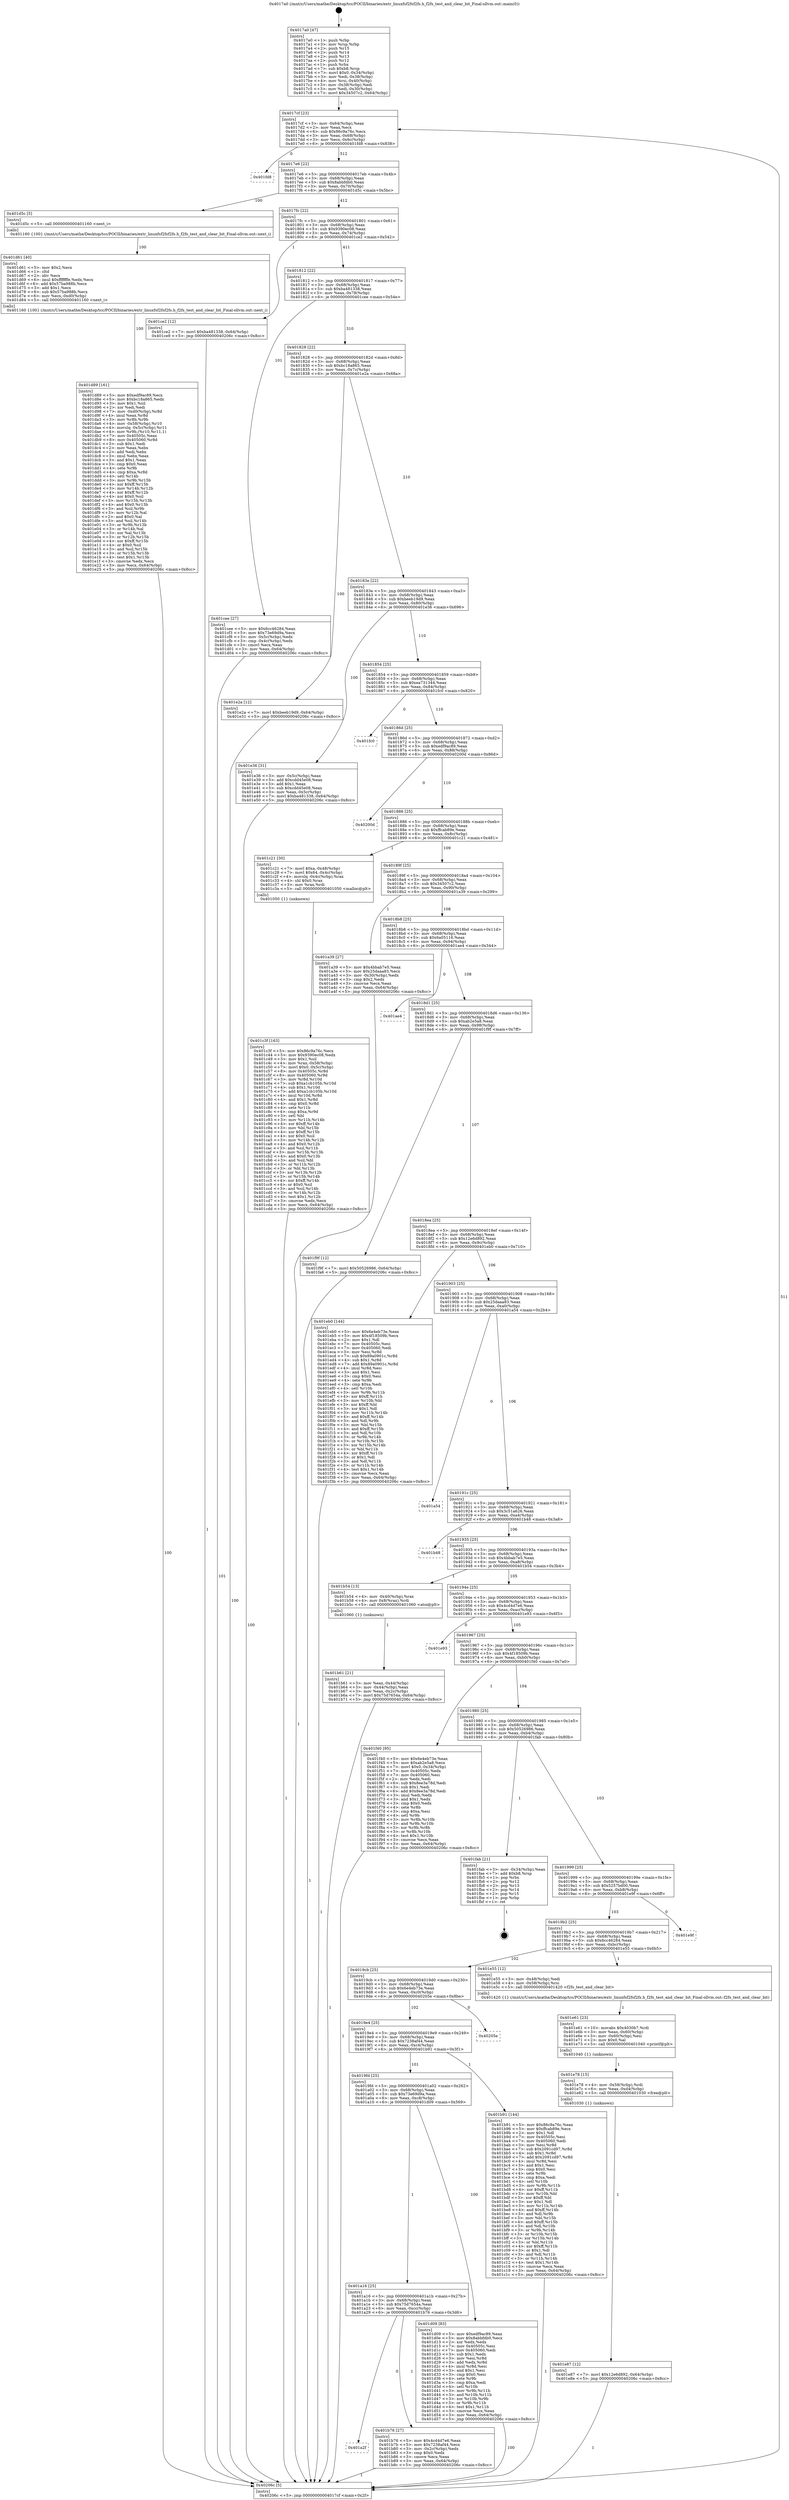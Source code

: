 digraph "0x4017a0" {
  label = "0x4017a0 (/mnt/c/Users/mathe/Desktop/tcc/POCII/binaries/extr_linuxfsf2fsf2fs.h_f2fs_test_and_clear_bit_Final-ollvm.out::main(0))"
  labelloc = "t"
  node[shape=record]

  Entry [label="",width=0.3,height=0.3,shape=circle,fillcolor=black,style=filled]
  "0x4017cf" [label="{
     0x4017cf [23]\l
     | [instrs]\l
     &nbsp;&nbsp;0x4017cf \<+3\>: mov -0x64(%rbp),%eax\l
     &nbsp;&nbsp;0x4017d2 \<+2\>: mov %eax,%ecx\l
     &nbsp;&nbsp;0x4017d4 \<+6\>: sub $0x86c9a76c,%ecx\l
     &nbsp;&nbsp;0x4017da \<+3\>: mov %eax,-0x68(%rbp)\l
     &nbsp;&nbsp;0x4017dd \<+3\>: mov %ecx,-0x6c(%rbp)\l
     &nbsp;&nbsp;0x4017e0 \<+6\>: je 0000000000401fd8 \<main+0x838\>\l
  }"]
  "0x401fd8" [label="{
     0x401fd8\l
  }", style=dashed]
  "0x4017e6" [label="{
     0x4017e6 [22]\l
     | [instrs]\l
     &nbsp;&nbsp;0x4017e6 \<+5\>: jmp 00000000004017eb \<main+0x4b\>\l
     &nbsp;&nbsp;0x4017eb \<+3\>: mov -0x68(%rbp),%eax\l
     &nbsp;&nbsp;0x4017ee \<+5\>: sub $0x8abbfdb0,%eax\l
     &nbsp;&nbsp;0x4017f3 \<+3\>: mov %eax,-0x70(%rbp)\l
     &nbsp;&nbsp;0x4017f6 \<+6\>: je 0000000000401d5c \<main+0x5bc\>\l
  }"]
  Exit [label="",width=0.3,height=0.3,shape=circle,fillcolor=black,style=filled,peripheries=2]
  "0x401d5c" [label="{
     0x401d5c [5]\l
     | [instrs]\l
     &nbsp;&nbsp;0x401d5c \<+5\>: call 0000000000401160 \<next_i\>\l
     | [calls]\l
     &nbsp;&nbsp;0x401160 \{100\} (/mnt/c/Users/mathe/Desktop/tcc/POCII/binaries/extr_linuxfsf2fsf2fs.h_f2fs_test_and_clear_bit_Final-ollvm.out::next_i)\l
  }"]
  "0x4017fc" [label="{
     0x4017fc [22]\l
     | [instrs]\l
     &nbsp;&nbsp;0x4017fc \<+5\>: jmp 0000000000401801 \<main+0x61\>\l
     &nbsp;&nbsp;0x401801 \<+3\>: mov -0x68(%rbp),%eax\l
     &nbsp;&nbsp;0x401804 \<+5\>: sub $0x9390ec08,%eax\l
     &nbsp;&nbsp;0x401809 \<+3\>: mov %eax,-0x74(%rbp)\l
     &nbsp;&nbsp;0x40180c \<+6\>: je 0000000000401ce2 \<main+0x542\>\l
  }"]
  "0x401e87" [label="{
     0x401e87 [12]\l
     | [instrs]\l
     &nbsp;&nbsp;0x401e87 \<+7\>: movl $0x12e6d892,-0x64(%rbp)\l
     &nbsp;&nbsp;0x401e8e \<+5\>: jmp 000000000040206c \<main+0x8cc\>\l
  }"]
  "0x401ce2" [label="{
     0x401ce2 [12]\l
     | [instrs]\l
     &nbsp;&nbsp;0x401ce2 \<+7\>: movl $0xba481338,-0x64(%rbp)\l
     &nbsp;&nbsp;0x401ce9 \<+5\>: jmp 000000000040206c \<main+0x8cc\>\l
  }"]
  "0x401812" [label="{
     0x401812 [22]\l
     | [instrs]\l
     &nbsp;&nbsp;0x401812 \<+5\>: jmp 0000000000401817 \<main+0x77\>\l
     &nbsp;&nbsp;0x401817 \<+3\>: mov -0x68(%rbp),%eax\l
     &nbsp;&nbsp;0x40181a \<+5\>: sub $0xba481338,%eax\l
     &nbsp;&nbsp;0x40181f \<+3\>: mov %eax,-0x78(%rbp)\l
     &nbsp;&nbsp;0x401822 \<+6\>: je 0000000000401cee \<main+0x54e\>\l
  }"]
  "0x401e78" [label="{
     0x401e78 [15]\l
     | [instrs]\l
     &nbsp;&nbsp;0x401e78 \<+4\>: mov -0x58(%rbp),%rdi\l
     &nbsp;&nbsp;0x401e7c \<+6\>: mov %eax,-0xd4(%rbp)\l
     &nbsp;&nbsp;0x401e82 \<+5\>: call 0000000000401030 \<free@plt\>\l
     | [calls]\l
     &nbsp;&nbsp;0x401030 \{1\} (unknown)\l
  }"]
  "0x401cee" [label="{
     0x401cee [27]\l
     | [instrs]\l
     &nbsp;&nbsp;0x401cee \<+5\>: mov $0x6cc46284,%eax\l
     &nbsp;&nbsp;0x401cf3 \<+5\>: mov $0x73e69d9a,%ecx\l
     &nbsp;&nbsp;0x401cf8 \<+3\>: mov -0x5c(%rbp),%edx\l
     &nbsp;&nbsp;0x401cfb \<+3\>: cmp -0x4c(%rbp),%edx\l
     &nbsp;&nbsp;0x401cfe \<+3\>: cmovl %ecx,%eax\l
     &nbsp;&nbsp;0x401d01 \<+3\>: mov %eax,-0x64(%rbp)\l
     &nbsp;&nbsp;0x401d04 \<+5\>: jmp 000000000040206c \<main+0x8cc\>\l
  }"]
  "0x401828" [label="{
     0x401828 [22]\l
     | [instrs]\l
     &nbsp;&nbsp;0x401828 \<+5\>: jmp 000000000040182d \<main+0x8d\>\l
     &nbsp;&nbsp;0x40182d \<+3\>: mov -0x68(%rbp),%eax\l
     &nbsp;&nbsp;0x401830 \<+5\>: sub $0xbc18a865,%eax\l
     &nbsp;&nbsp;0x401835 \<+3\>: mov %eax,-0x7c(%rbp)\l
     &nbsp;&nbsp;0x401838 \<+6\>: je 0000000000401e2a \<main+0x68a\>\l
  }"]
  "0x401e61" [label="{
     0x401e61 [23]\l
     | [instrs]\l
     &nbsp;&nbsp;0x401e61 \<+10\>: movabs $0x4030b7,%rdi\l
     &nbsp;&nbsp;0x401e6b \<+3\>: mov %eax,-0x60(%rbp)\l
     &nbsp;&nbsp;0x401e6e \<+3\>: mov -0x60(%rbp),%esi\l
     &nbsp;&nbsp;0x401e71 \<+2\>: mov $0x0,%al\l
     &nbsp;&nbsp;0x401e73 \<+5\>: call 0000000000401040 \<printf@plt\>\l
     | [calls]\l
     &nbsp;&nbsp;0x401040 \{1\} (unknown)\l
  }"]
  "0x401e2a" [label="{
     0x401e2a [12]\l
     | [instrs]\l
     &nbsp;&nbsp;0x401e2a \<+7\>: movl $0xbeeb19d9,-0x64(%rbp)\l
     &nbsp;&nbsp;0x401e31 \<+5\>: jmp 000000000040206c \<main+0x8cc\>\l
  }"]
  "0x40183e" [label="{
     0x40183e [22]\l
     | [instrs]\l
     &nbsp;&nbsp;0x40183e \<+5\>: jmp 0000000000401843 \<main+0xa3\>\l
     &nbsp;&nbsp;0x401843 \<+3\>: mov -0x68(%rbp),%eax\l
     &nbsp;&nbsp;0x401846 \<+5\>: sub $0xbeeb19d9,%eax\l
     &nbsp;&nbsp;0x40184b \<+3\>: mov %eax,-0x80(%rbp)\l
     &nbsp;&nbsp;0x40184e \<+6\>: je 0000000000401e36 \<main+0x696\>\l
  }"]
  "0x401d89" [label="{
     0x401d89 [161]\l
     | [instrs]\l
     &nbsp;&nbsp;0x401d89 \<+5\>: mov $0xedf9ac89,%ecx\l
     &nbsp;&nbsp;0x401d8e \<+5\>: mov $0xbc18a865,%edx\l
     &nbsp;&nbsp;0x401d93 \<+3\>: mov $0x1,%sil\l
     &nbsp;&nbsp;0x401d96 \<+2\>: xor %edi,%edi\l
     &nbsp;&nbsp;0x401d98 \<+7\>: mov -0xd0(%rbp),%r8d\l
     &nbsp;&nbsp;0x401d9f \<+4\>: imul %eax,%r8d\l
     &nbsp;&nbsp;0x401da3 \<+3\>: mov %r8b,%r9b\l
     &nbsp;&nbsp;0x401da6 \<+4\>: mov -0x58(%rbp),%r10\l
     &nbsp;&nbsp;0x401daa \<+4\>: movslq -0x5c(%rbp),%r11\l
     &nbsp;&nbsp;0x401dae \<+4\>: mov %r9b,(%r10,%r11,1)\l
     &nbsp;&nbsp;0x401db2 \<+7\>: mov 0x40505c,%eax\l
     &nbsp;&nbsp;0x401db9 \<+8\>: mov 0x405060,%r8d\l
     &nbsp;&nbsp;0x401dc1 \<+3\>: sub $0x1,%edi\l
     &nbsp;&nbsp;0x401dc4 \<+2\>: mov %eax,%ebx\l
     &nbsp;&nbsp;0x401dc6 \<+2\>: add %edi,%ebx\l
     &nbsp;&nbsp;0x401dc8 \<+3\>: imul %ebx,%eax\l
     &nbsp;&nbsp;0x401dcb \<+3\>: and $0x1,%eax\l
     &nbsp;&nbsp;0x401dce \<+3\>: cmp $0x0,%eax\l
     &nbsp;&nbsp;0x401dd1 \<+4\>: sete %r9b\l
     &nbsp;&nbsp;0x401dd5 \<+4\>: cmp $0xa,%r8d\l
     &nbsp;&nbsp;0x401dd9 \<+4\>: setl %r14b\l
     &nbsp;&nbsp;0x401ddd \<+3\>: mov %r9b,%r15b\l
     &nbsp;&nbsp;0x401de0 \<+4\>: xor $0xff,%r15b\l
     &nbsp;&nbsp;0x401de4 \<+3\>: mov %r14b,%r12b\l
     &nbsp;&nbsp;0x401de7 \<+4\>: xor $0xff,%r12b\l
     &nbsp;&nbsp;0x401deb \<+4\>: xor $0x0,%sil\l
     &nbsp;&nbsp;0x401def \<+3\>: mov %r15b,%r13b\l
     &nbsp;&nbsp;0x401df2 \<+4\>: and $0x0,%r13b\l
     &nbsp;&nbsp;0x401df6 \<+3\>: and %sil,%r9b\l
     &nbsp;&nbsp;0x401df9 \<+3\>: mov %r12b,%al\l
     &nbsp;&nbsp;0x401dfc \<+2\>: and $0x0,%al\l
     &nbsp;&nbsp;0x401dfe \<+3\>: and %sil,%r14b\l
     &nbsp;&nbsp;0x401e01 \<+3\>: or %r9b,%r13b\l
     &nbsp;&nbsp;0x401e04 \<+3\>: or %r14b,%al\l
     &nbsp;&nbsp;0x401e07 \<+3\>: xor %al,%r13b\l
     &nbsp;&nbsp;0x401e0a \<+3\>: or %r12b,%r15b\l
     &nbsp;&nbsp;0x401e0d \<+4\>: xor $0xff,%r15b\l
     &nbsp;&nbsp;0x401e11 \<+4\>: or $0x0,%sil\l
     &nbsp;&nbsp;0x401e15 \<+3\>: and %sil,%r15b\l
     &nbsp;&nbsp;0x401e18 \<+3\>: or %r15b,%r13b\l
     &nbsp;&nbsp;0x401e1b \<+4\>: test $0x1,%r13b\l
     &nbsp;&nbsp;0x401e1f \<+3\>: cmovne %edx,%ecx\l
     &nbsp;&nbsp;0x401e22 \<+3\>: mov %ecx,-0x64(%rbp)\l
     &nbsp;&nbsp;0x401e25 \<+5\>: jmp 000000000040206c \<main+0x8cc\>\l
  }"]
  "0x401e36" [label="{
     0x401e36 [31]\l
     | [instrs]\l
     &nbsp;&nbsp;0x401e36 \<+3\>: mov -0x5c(%rbp),%eax\l
     &nbsp;&nbsp;0x401e39 \<+5\>: add $0xcdd45e08,%eax\l
     &nbsp;&nbsp;0x401e3e \<+3\>: add $0x1,%eax\l
     &nbsp;&nbsp;0x401e41 \<+5\>: sub $0xcdd45e08,%eax\l
     &nbsp;&nbsp;0x401e46 \<+3\>: mov %eax,-0x5c(%rbp)\l
     &nbsp;&nbsp;0x401e49 \<+7\>: movl $0xba481338,-0x64(%rbp)\l
     &nbsp;&nbsp;0x401e50 \<+5\>: jmp 000000000040206c \<main+0x8cc\>\l
  }"]
  "0x401854" [label="{
     0x401854 [25]\l
     | [instrs]\l
     &nbsp;&nbsp;0x401854 \<+5\>: jmp 0000000000401859 \<main+0xb9\>\l
     &nbsp;&nbsp;0x401859 \<+3\>: mov -0x68(%rbp),%eax\l
     &nbsp;&nbsp;0x40185c \<+5\>: sub $0xea731344,%eax\l
     &nbsp;&nbsp;0x401861 \<+6\>: mov %eax,-0x84(%rbp)\l
     &nbsp;&nbsp;0x401867 \<+6\>: je 0000000000401fc0 \<main+0x820\>\l
  }"]
  "0x401d61" [label="{
     0x401d61 [40]\l
     | [instrs]\l
     &nbsp;&nbsp;0x401d61 \<+5\>: mov $0x2,%ecx\l
     &nbsp;&nbsp;0x401d66 \<+1\>: cltd\l
     &nbsp;&nbsp;0x401d67 \<+2\>: idiv %ecx\l
     &nbsp;&nbsp;0x401d69 \<+6\>: imul $0xfffffffe,%edx,%ecx\l
     &nbsp;&nbsp;0x401d6f \<+6\>: add $0x57ba988b,%ecx\l
     &nbsp;&nbsp;0x401d75 \<+3\>: add $0x1,%ecx\l
     &nbsp;&nbsp;0x401d78 \<+6\>: sub $0x57ba988b,%ecx\l
     &nbsp;&nbsp;0x401d7e \<+6\>: mov %ecx,-0xd0(%rbp)\l
     &nbsp;&nbsp;0x401d84 \<+5\>: call 0000000000401160 \<next_i\>\l
     | [calls]\l
     &nbsp;&nbsp;0x401160 \{100\} (/mnt/c/Users/mathe/Desktop/tcc/POCII/binaries/extr_linuxfsf2fsf2fs.h_f2fs_test_and_clear_bit_Final-ollvm.out::next_i)\l
  }"]
  "0x401fc0" [label="{
     0x401fc0\l
  }", style=dashed]
  "0x40186d" [label="{
     0x40186d [25]\l
     | [instrs]\l
     &nbsp;&nbsp;0x40186d \<+5\>: jmp 0000000000401872 \<main+0xd2\>\l
     &nbsp;&nbsp;0x401872 \<+3\>: mov -0x68(%rbp),%eax\l
     &nbsp;&nbsp;0x401875 \<+5\>: sub $0xedf9ac89,%eax\l
     &nbsp;&nbsp;0x40187a \<+6\>: mov %eax,-0x88(%rbp)\l
     &nbsp;&nbsp;0x401880 \<+6\>: je 000000000040200d \<main+0x86d\>\l
  }"]
  "0x401c3f" [label="{
     0x401c3f [163]\l
     | [instrs]\l
     &nbsp;&nbsp;0x401c3f \<+5\>: mov $0x86c9a76c,%ecx\l
     &nbsp;&nbsp;0x401c44 \<+5\>: mov $0x9390ec08,%edx\l
     &nbsp;&nbsp;0x401c49 \<+3\>: mov $0x1,%sil\l
     &nbsp;&nbsp;0x401c4c \<+4\>: mov %rax,-0x58(%rbp)\l
     &nbsp;&nbsp;0x401c50 \<+7\>: movl $0x0,-0x5c(%rbp)\l
     &nbsp;&nbsp;0x401c57 \<+8\>: mov 0x40505c,%r8d\l
     &nbsp;&nbsp;0x401c5f \<+8\>: mov 0x405060,%r9d\l
     &nbsp;&nbsp;0x401c67 \<+3\>: mov %r8d,%r10d\l
     &nbsp;&nbsp;0x401c6a \<+7\>: sub $0xa1cb105b,%r10d\l
     &nbsp;&nbsp;0x401c71 \<+4\>: sub $0x1,%r10d\l
     &nbsp;&nbsp;0x401c75 \<+7\>: add $0xa1cb105b,%r10d\l
     &nbsp;&nbsp;0x401c7c \<+4\>: imul %r10d,%r8d\l
     &nbsp;&nbsp;0x401c80 \<+4\>: and $0x1,%r8d\l
     &nbsp;&nbsp;0x401c84 \<+4\>: cmp $0x0,%r8d\l
     &nbsp;&nbsp;0x401c88 \<+4\>: sete %r11b\l
     &nbsp;&nbsp;0x401c8c \<+4\>: cmp $0xa,%r9d\l
     &nbsp;&nbsp;0x401c90 \<+3\>: setl %bl\l
     &nbsp;&nbsp;0x401c93 \<+3\>: mov %r11b,%r14b\l
     &nbsp;&nbsp;0x401c96 \<+4\>: xor $0xff,%r14b\l
     &nbsp;&nbsp;0x401c9a \<+3\>: mov %bl,%r15b\l
     &nbsp;&nbsp;0x401c9d \<+4\>: xor $0xff,%r15b\l
     &nbsp;&nbsp;0x401ca1 \<+4\>: xor $0x0,%sil\l
     &nbsp;&nbsp;0x401ca5 \<+3\>: mov %r14b,%r12b\l
     &nbsp;&nbsp;0x401ca8 \<+4\>: and $0x0,%r12b\l
     &nbsp;&nbsp;0x401cac \<+3\>: and %sil,%r11b\l
     &nbsp;&nbsp;0x401caf \<+3\>: mov %r15b,%r13b\l
     &nbsp;&nbsp;0x401cb2 \<+4\>: and $0x0,%r13b\l
     &nbsp;&nbsp;0x401cb6 \<+3\>: and %sil,%bl\l
     &nbsp;&nbsp;0x401cb9 \<+3\>: or %r11b,%r12b\l
     &nbsp;&nbsp;0x401cbc \<+3\>: or %bl,%r13b\l
     &nbsp;&nbsp;0x401cbf \<+3\>: xor %r13b,%r12b\l
     &nbsp;&nbsp;0x401cc2 \<+3\>: or %r15b,%r14b\l
     &nbsp;&nbsp;0x401cc5 \<+4\>: xor $0xff,%r14b\l
     &nbsp;&nbsp;0x401cc9 \<+4\>: or $0x0,%sil\l
     &nbsp;&nbsp;0x401ccd \<+3\>: and %sil,%r14b\l
     &nbsp;&nbsp;0x401cd0 \<+3\>: or %r14b,%r12b\l
     &nbsp;&nbsp;0x401cd3 \<+4\>: test $0x1,%r12b\l
     &nbsp;&nbsp;0x401cd7 \<+3\>: cmovne %edx,%ecx\l
     &nbsp;&nbsp;0x401cda \<+3\>: mov %ecx,-0x64(%rbp)\l
     &nbsp;&nbsp;0x401cdd \<+5\>: jmp 000000000040206c \<main+0x8cc\>\l
  }"]
  "0x40200d" [label="{
     0x40200d\l
  }", style=dashed]
  "0x401886" [label="{
     0x401886 [25]\l
     | [instrs]\l
     &nbsp;&nbsp;0x401886 \<+5\>: jmp 000000000040188b \<main+0xeb\>\l
     &nbsp;&nbsp;0x40188b \<+3\>: mov -0x68(%rbp),%eax\l
     &nbsp;&nbsp;0x40188e \<+5\>: sub $0xffcab89e,%eax\l
     &nbsp;&nbsp;0x401893 \<+6\>: mov %eax,-0x8c(%rbp)\l
     &nbsp;&nbsp;0x401899 \<+6\>: je 0000000000401c21 \<main+0x481\>\l
  }"]
  "0x401a2f" [label="{
     0x401a2f\l
  }", style=dashed]
  "0x401c21" [label="{
     0x401c21 [30]\l
     | [instrs]\l
     &nbsp;&nbsp;0x401c21 \<+7\>: movl $0xa,-0x48(%rbp)\l
     &nbsp;&nbsp;0x401c28 \<+7\>: movl $0x64,-0x4c(%rbp)\l
     &nbsp;&nbsp;0x401c2f \<+4\>: movslq -0x4c(%rbp),%rax\l
     &nbsp;&nbsp;0x401c33 \<+4\>: shl $0x0,%rax\l
     &nbsp;&nbsp;0x401c37 \<+3\>: mov %rax,%rdi\l
     &nbsp;&nbsp;0x401c3a \<+5\>: call 0000000000401050 \<malloc@plt\>\l
     | [calls]\l
     &nbsp;&nbsp;0x401050 \{1\} (unknown)\l
  }"]
  "0x40189f" [label="{
     0x40189f [25]\l
     | [instrs]\l
     &nbsp;&nbsp;0x40189f \<+5\>: jmp 00000000004018a4 \<main+0x104\>\l
     &nbsp;&nbsp;0x4018a4 \<+3\>: mov -0x68(%rbp),%eax\l
     &nbsp;&nbsp;0x4018a7 \<+5\>: sub $0x34507c2,%eax\l
     &nbsp;&nbsp;0x4018ac \<+6\>: mov %eax,-0x90(%rbp)\l
     &nbsp;&nbsp;0x4018b2 \<+6\>: je 0000000000401a39 \<main+0x299\>\l
  }"]
  "0x401b76" [label="{
     0x401b76 [27]\l
     | [instrs]\l
     &nbsp;&nbsp;0x401b76 \<+5\>: mov $0x4cd4d7e6,%eax\l
     &nbsp;&nbsp;0x401b7b \<+5\>: mov $0x7238af44,%ecx\l
     &nbsp;&nbsp;0x401b80 \<+3\>: mov -0x2c(%rbp),%edx\l
     &nbsp;&nbsp;0x401b83 \<+3\>: cmp $0x0,%edx\l
     &nbsp;&nbsp;0x401b86 \<+3\>: cmove %ecx,%eax\l
     &nbsp;&nbsp;0x401b89 \<+3\>: mov %eax,-0x64(%rbp)\l
     &nbsp;&nbsp;0x401b8c \<+5\>: jmp 000000000040206c \<main+0x8cc\>\l
  }"]
  "0x401a39" [label="{
     0x401a39 [27]\l
     | [instrs]\l
     &nbsp;&nbsp;0x401a39 \<+5\>: mov $0x4bbab7e5,%eax\l
     &nbsp;&nbsp;0x401a3e \<+5\>: mov $0x25daaa83,%ecx\l
     &nbsp;&nbsp;0x401a43 \<+3\>: mov -0x30(%rbp),%edx\l
     &nbsp;&nbsp;0x401a46 \<+3\>: cmp $0x2,%edx\l
     &nbsp;&nbsp;0x401a49 \<+3\>: cmovne %ecx,%eax\l
     &nbsp;&nbsp;0x401a4c \<+3\>: mov %eax,-0x64(%rbp)\l
     &nbsp;&nbsp;0x401a4f \<+5\>: jmp 000000000040206c \<main+0x8cc\>\l
  }"]
  "0x4018b8" [label="{
     0x4018b8 [25]\l
     | [instrs]\l
     &nbsp;&nbsp;0x4018b8 \<+5\>: jmp 00000000004018bd \<main+0x11d\>\l
     &nbsp;&nbsp;0x4018bd \<+3\>: mov -0x68(%rbp),%eax\l
     &nbsp;&nbsp;0x4018c0 \<+5\>: sub $0x6a05116,%eax\l
     &nbsp;&nbsp;0x4018c5 \<+6\>: mov %eax,-0x94(%rbp)\l
     &nbsp;&nbsp;0x4018cb \<+6\>: je 0000000000401ae4 \<main+0x344\>\l
  }"]
  "0x40206c" [label="{
     0x40206c [5]\l
     | [instrs]\l
     &nbsp;&nbsp;0x40206c \<+5\>: jmp 00000000004017cf \<main+0x2f\>\l
  }"]
  "0x4017a0" [label="{
     0x4017a0 [47]\l
     | [instrs]\l
     &nbsp;&nbsp;0x4017a0 \<+1\>: push %rbp\l
     &nbsp;&nbsp;0x4017a1 \<+3\>: mov %rsp,%rbp\l
     &nbsp;&nbsp;0x4017a4 \<+2\>: push %r15\l
     &nbsp;&nbsp;0x4017a6 \<+2\>: push %r14\l
     &nbsp;&nbsp;0x4017a8 \<+2\>: push %r13\l
     &nbsp;&nbsp;0x4017aa \<+2\>: push %r12\l
     &nbsp;&nbsp;0x4017ac \<+1\>: push %rbx\l
     &nbsp;&nbsp;0x4017ad \<+7\>: sub $0xb8,%rsp\l
     &nbsp;&nbsp;0x4017b4 \<+7\>: movl $0x0,-0x34(%rbp)\l
     &nbsp;&nbsp;0x4017bb \<+3\>: mov %edi,-0x38(%rbp)\l
     &nbsp;&nbsp;0x4017be \<+4\>: mov %rsi,-0x40(%rbp)\l
     &nbsp;&nbsp;0x4017c2 \<+3\>: mov -0x38(%rbp),%edi\l
     &nbsp;&nbsp;0x4017c5 \<+3\>: mov %edi,-0x30(%rbp)\l
     &nbsp;&nbsp;0x4017c8 \<+7\>: movl $0x34507c2,-0x64(%rbp)\l
  }"]
  "0x401a16" [label="{
     0x401a16 [25]\l
     | [instrs]\l
     &nbsp;&nbsp;0x401a16 \<+5\>: jmp 0000000000401a1b \<main+0x27b\>\l
     &nbsp;&nbsp;0x401a1b \<+3\>: mov -0x68(%rbp),%eax\l
     &nbsp;&nbsp;0x401a1e \<+5\>: sub $0x75d7654a,%eax\l
     &nbsp;&nbsp;0x401a23 \<+6\>: mov %eax,-0xcc(%rbp)\l
     &nbsp;&nbsp;0x401a29 \<+6\>: je 0000000000401b76 \<main+0x3d6\>\l
  }"]
  "0x401ae4" [label="{
     0x401ae4\l
  }", style=dashed]
  "0x4018d1" [label="{
     0x4018d1 [25]\l
     | [instrs]\l
     &nbsp;&nbsp;0x4018d1 \<+5\>: jmp 00000000004018d6 \<main+0x136\>\l
     &nbsp;&nbsp;0x4018d6 \<+3\>: mov -0x68(%rbp),%eax\l
     &nbsp;&nbsp;0x4018d9 \<+5\>: sub $0xab2e5a8,%eax\l
     &nbsp;&nbsp;0x4018de \<+6\>: mov %eax,-0x98(%rbp)\l
     &nbsp;&nbsp;0x4018e4 \<+6\>: je 0000000000401f9f \<main+0x7ff\>\l
  }"]
  "0x401d09" [label="{
     0x401d09 [83]\l
     | [instrs]\l
     &nbsp;&nbsp;0x401d09 \<+5\>: mov $0xedf9ac89,%eax\l
     &nbsp;&nbsp;0x401d0e \<+5\>: mov $0x8abbfdb0,%ecx\l
     &nbsp;&nbsp;0x401d13 \<+2\>: xor %edx,%edx\l
     &nbsp;&nbsp;0x401d15 \<+7\>: mov 0x40505c,%esi\l
     &nbsp;&nbsp;0x401d1c \<+7\>: mov 0x405060,%edi\l
     &nbsp;&nbsp;0x401d23 \<+3\>: sub $0x1,%edx\l
     &nbsp;&nbsp;0x401d26 \<+3\>: mov %esi,%r8d\l
     &nbsp;&nbsp;0x401d29 \<+3\>: add %edx,%r8d\l
     &nbsp;&nbsp;0x401d2c \<+4\>: imul %r8d,%esi\l
     &nbsp;&nbsp;0x401d30 \<+3\>: and $0x1,%esi\l
     &nbsp;&nbsp;0x401d33 \<+3\>: cmp $0x0,%esi\l
     &nbsp;&nbsp;0x401d36 \<+4\>: sete %r9b\l
     &nbsp;&nbsp;0x401d3a \<+3\>: cmp $0xa,%edi\l
     &nbsp;&nbsp;0x401d3d \<+4\>: setl %r10b\l
     &nbsp;&nbsp;0x401d41 \<+3\>: mov %r9b,%r11b\l
     &nbsp;&nbsp;0x401d44 \<+3\>: and %r10b,%r11b\l
     &nbsp;&nbsp;0x401d47 \<+3\>: xor %r10b,%r9b\l
     &nbsp;&nbsp;0x401d4a \<+3\>: or %r9b,%r11b\l
     &nbsp;&nbsp;0x401d4d \<+4\>: test $0x1,%r11b\l
     &nbsp;&nbsp;0x401d51 \<+3\>: cmovne %ecx,%eax\l
     &nbsp;&nbsp;0x401d54 \<+3\>: mov %eax,-0x64(%rbp)\l
     &nbsp;&nbsp;0x401d57 \<+5\>: jmp 000000000040206c \<main+0x8cc\>\l
  }"]
  "0x401f9f" [label="{
     0x401f9f [12]\l
     | [instrs]\l
     &nbsp;&nbsp;0x401f9f \<+7\>: movl $0x50526986,-0x64(%rbp)\l
     &nbsp;&nbsp;0x401fa6 \<+5\>: jmp 000000000040206c \<main+0x8cc\>\l
  }"]
  "0x4018ea" [label="{
     0x4018ea [25]\l
     | [instrs]\l
     &nbsp;&nbsp;0x4018ea \<+5\>: jmp 00000000004018ef \<main+0x14f\>\l
     &nbsp;&nbsp;0x4018ef \<+3\>: mov -0x68(%rbp),%eax\l
     &nbsp;&nbsp;0x4018f2 \<+5\>: sub $0x12e6d892,%eax\l
     &nbsp;&nbsp;0x4018f7 \<+6\>: mov %eax,-0x9c(%rbp)\l
     &nbsp;&nbsp;0x4018fd \<+6\>: je 0000000000401eb0 \<main+0x710\>\l
  }"]
  "0x4019fd" [label="{
     0x4019fd [25]\l
     | [instrs]\l
     &nbsp;&nbsp;0x4019fd \<+5\>: jmp 0000000000401a02 \<main+0x262\>\l
     &nbsp;&nbsp;0x401a02 \<+3\>: mov -0x68(%rbp),%eax\l
     &nbsp;&nbsp;0x401a05 \<+5\>: sub $0x73e69d9a,%eax\l
     &nbsp;&nbsp;0x401a0a \<+6\>: mov %eax,-0xc8(%rbp)\l
     &nbsp;&nbsp;0x401a10 \<+6\>: je 0000000000401d09 \<main+0x569\>\l
  }"]
  "0x401eb0" [label="{
     0x401eb0 [144]\l
     | [instrs]\l
     &nbsp;&nbsp;0x401eb0 \<+5\>: mov $0x6e4eb73e,%eax\l
     &nbsp;&nbsp;0x401eb5 \<+5\>: mov $0x4f18509b,%ecx\l
     &nbsp;&nbsp;0x401eba \<+2\>: mov $0x1,%dl\l
     &nbsp;&nbsp;0x401ebc \<+7\>: mov 0x40505c,%esi\l
     &nbsp;&nbsp;0x401ec3 \<+7\>: mov 0x405060,%edi\l
     &nbsp;&nbsp;0x401eca \<+3\>: mov %esi,%r8d\l
     &nbsp;&nbsp;0x401ecd \<+7\>: sub $0x89a0901c,%r8d\l
     &nbsp;&nbsp;0x401ed4 \<+4\>: sub $0x1,%r8d\l
     &nbsp;&nbsp;0x401ed8 \<+7\>: add $0x89a0901c,%r8d\l
     &nbsp;&nbsp;0x401edf \<+4\>: imul %r8d,%esi\l
     &nbsp;&nbsp;0x401ee3 \<+3\>: and $0x1,%esi\l
     &nbsp;&nbsp;0x401ee6 \<+3\>: cmp $0x0,%esi\l
     &nbsp;&nbsp;0x401ee9 \<+4\>: sete %r9b\l
     &nbsp;&nbsp;0x401eed \<+3\>: cmp $0xa,%edi\l
     &nbsp;&nbsp;0x401ef0 \<+4\>: setl %r10b\l
     &nbsp;&nbsp;0x401ef4 \<+3\>: mov %r9b,%r11b\l
     &nbsp;&nbsp;0x401ef7 \<+4\>: xor $0xff,%r11b\l
     &nbsp;&nbsp;0x401efb \<+3\>: mov %r10b,%bl\l
     &nbsp;&nbsp;0x401efe \<+3\>: xor $0xff,%bl\l
     &nbsp;&nbsp;0x401f01 \<+3\>: xor $0x1,%dl\l
     &nbsp;&nbsp;0x401f04 \<+3\>: mov %r11b,%r14b\l
     &nbsp;&nbsp;0x401f07 \<+4\>: and $0xff,%r14b\l
     &nbsp;&nbsp;0x401f0b \<+3\>: and %dl,%r9b\l
     &nbsp;&nbsp;0x401f0e \<+3\>: mov %bl,%r15b\l
     &nbsp;&nbsp;0x401f11 \<+4\>: and $0xff,%r15b\l
     &nbsp;&nbsp;0x401f15 \<+3\>: and %dl,%r10b\l
     &nbsp;&nbsp;0x401f18 \<+3\>: or %r9b,%r14b\l
     &nbsp;&nbsp;0x401f1b \<+3\>: or %r10b,%r15b\l
     &nbsp;&nbsp;0x401f1e \<+3\>: xor %r15b,%r14b\l
     &nbsp;&nbsp;0x401f21 \<+3\>: or %bl,%r11b\l
     &nbsp;&nbsp;0x401f24 \<+4\>: xor $0xff,%r11b\l
     &nbsp;&nbsp;0x401f28 \<+3\>: or $0x1,%dl\l
     &nbsp;&nbsp;0x401f2b \<+3\>: and %dl,%r11b\l
     &nbsp;&nbsp;0x401f2e \<+3\>: or %r11b,%r14b\l
     &nbsp;&nbsp;0x401f31 \<+4\>: test $0x1,%r14b\l
     &nbsp;&nbsp;0x401f35 \<+3\>: cmovne %ecx,%eax\l
     &nbsp;&nbsp;0x401f38 \<+3\>: mov %eax,-0x64(%rbp)\l
     &nbsp;&nbsp;0x401f3b \<+5\>: jmp 000000000040206c \<main+0x8cc\>\l
  }"]
  "0x401903" [label="{
     0x401903 [25]\l
     | [instrs]\l
     &nbsp;&nbsp;0x401903 \<+5\>: jmp 0000000000401908 \<main+0x168\>\l
     &nbsp;&nbsp;0x401908 \<+3\>: mov -0x68(%rbp),%eax\l
     &nbsp;&nbsp;0x40190b \<+5\>: sub $0x25daaa83,%eax\l
     &nbsp;&nbsp;0x401910 \<+6\>: mov %eax,-0xa0(%rbp)\l
     &nbsp;&nbsp;0x401916 \<+6\>: je 0000000000401a54 \<main+0x2b4\>\l
  }"]
  "0x401b91" [label="{
     0x401b91 [144]\l
     | [instrs]\l
     &nbsp;&nbsp;0x401b91 \<+5\>: mov $0x86c9a76c,%eax\l
     &nbsp;&nbsp;0x401b96 \<+5\>: mov $0xffcab89e,%ecx\l
     &nbsp;&nbsp;0x401b9b \<+2\>: mov $0x1,%dl\l
     &nbsp;&nbsp;0x401b9d \<+7\>: mov 0x40505c,%esi\l
     &nbsp;&nbsp;0x401ba4 \<+7\>: mov 0x405060,%edi\l
     &nbsp;&nbsp;0x401bab \<+3\>: mov %esi,%r8d\l
     &nbsp;&nbsp;0x401bae \<+7\>: sub $0x2091cd97,%r8d\l
     &nbsp;&nbsp;0x401bb5 \<+4\>: sub $0x1,%r8d\l
     &nbsp;&nbsp;0x401bb9 \<+7\>: add $0x2091cd97,%r8d\l
     &nbsp;&nbsp;0x401bc0 \<+4\>: imul %r8d,%esi\l
     &nbsp;&nbsp;0x401bc4 \<+3\>: and $0x1,%esi\l
     &nbsp;&nbsp;0x401bc7 \<+3\>: cmp $0x0,%esi\l
     &nbsp;&nbsp;0x401bca \<+4\>: sete %r9b\l
     &nbsp;&nbsp;0x401bce \<+3\>: cmp $0xa,%edi\l
     &nbsp;&nbsp;0x401bd1 \<+4\>: setl %r10b\l
     &nbsp;&nbsp;0x401bd5 \<+3\>: mov %r9b,%r11b\l
     &nbsp;&nbsp;0x401bd8 \<+4\>: xor $0xff,%r11b\l
     &nbsp;&nbsp;0x401bdc \<+3\>: mov %r10b,%bl\l
     &nbsp;&nbsp;0x401bdf \<+3\>: xor $0xff,%bl\l
     &nbsp;&nbsp;0x401be2 \<+3\>: xor $0x1,%dl\l
     &nbsp;&nbsp;0x401be5 \<+3\>: mov %r11b,%r14b\l
     &nbsp;&nbsp;0x401be8 \<+4\>: and $0xff,%r14b\l
     &nbsp;&nbsp;0x401bec \<+3\>: and %dl,%r9b\l
     &nbsp;&nbsp;0x401bef \<+3\>: mov %bl,%r15b\l
     &nbsp;&nbsp;0x401bf2 \<+4\>: and $0xff,%r15b\l
     &nbsp;&nbsp;0x401bf6 \<+3\>: and %dl,%r10b\l
     &nbsp;&nbsp;0x401bf9 \<+3\>: or %r9b,%r14b\l
     &nbsp;&nbsp;0x401bfc \<+3\>: or %r10b,%r15b\l
     &nbsp;&nbsp;0x401bff \<+3\>: xor %r15b,%r14b\l
     &nbsp;&nbsp;0x401c02 \<+3\>: or %bl,%r11b\l
     &nbsp;&nbsp;0x401c05 \<+4\>: xor $0xff,%r11b\l
     &nbsp;&nbsp;0x401c09 \<+3\>: or $0x1,%dl\l
     &nbsp;&nbsp;0x401c0c \<+3\>: and %dl,%r11b\l
     &nbsp;&nbsp;0x401c0f \<+3\>: or %r11b,%r14b\l
     &nbsp;&nbsp;0x401c12 \<+4\>: test $0x1,%r14b\l
     &nbsp;&nbsp;0x401c16 \<+3\>: cmovne %ecx,%eax\l
     &nbsp;&nbsp;0x401c19 \<+3\>: mov %eax,-0x64(%rbp)\l
     &nbsp;&nbsp;0x401c1c \<+5\>: jmp 000000000040206c \<main+0x8cc\>\l
  }"]
  "0x401a54" [label="{
     0x401a54\l
  }", style=dashed]
  "0x40191c" [label="{
     0x40191c [25]\l
     | [instrs]\l
     &nbsp;&nbsp;0x40191c \<+5\>: jmp 0000000000401921 \<main+0x181\>\l
     &nbsp;&nbsp;0x401921 \<+3\>: mov -0x68(%rbp),%eax\l
     &nbsp;&nbsp;0x401924 \<+5\>: sub $0x3c51a626,%eax\l
     &nbsp;&nbsp;0x401929 \<+6\>: mov %eax,-0xa4(%rbp)\l
     &nbsp;&nbsp;0x40192f \<+6\>: je 0000000000401b48 \<main+0x3a8\>\l
  }"]
  "0x4019e4" [label="{
     0x4019e4 [25]\l
     | [instrs]\l
     &nbsp;&nbsp;0x4019e4 \<+5\>: jmp 00000000004019e9 \<main+0x249\>\l
     &nbsp;&nbsp;0x4019e9 \<+3\>: mov -0x68(%rbp),%eax\l
     &nbsp;&nbsp;0x4019ec \<+5\>: sub $0x7238af44,%eax\l
     &nbsp;&nbsp;0x4019f1 \<+6\>: mov %eax,-0xc4(%rbp)\l
     &nbsp;&nbsp;0x4019f7 \<+6\>: je 0000000000401b91 \<main+0x3f1\>\l
  }"]
  "0x401b48" [label="{
     0x401b48\l
  }", style=dashed]
  "0x401935" [label="{
     0x401935 [25]\l
     | [instrs]\l
     &nbsp;&nbsp;0x401935 \<+5\>: jmp 000000000040193a \<main+0x19a\>\l
     &nbsp;&nbsp;0x40193a \<+3\>: mov -0x68(%rbp),%eax\l
     &nbsp;&nbsp;0x40193d \<+5\>: sub $0x4bbab7e5,%eax\l
     &nbsp;&nbsp;0x401942 \<+6\>: mov %eax,-0xa8(%rbp)\l
     &nbsp;&nbsp;0x401948 \<+6\>: je 0000000000401b54 \<main+0x3b4\>\l
  }"]
  "0x40205e" [label="{
     0x40205e\l
  }", style=dashed]
  "0x401b54" [label="{
     0x401b54 [13]\l
     | [instrs]\l
     &nbsp;&nbsp;0x401b54 \<+4\>: mov -0x40(%rbp),%rax\l
     &nbsp;&nbsp;0x401b58 \<+4\>: mov 0x8(%rax),%rdi\l
     &nbsp;&nbsp;0x401b5c \<+5\>: call 0000000000401060 \<atoi@plt\>\l
     | [calls]\l
     &nbsp;&nbsp;0x401060 \{1\} (unknown)\l
  }"]
  "0x40194e" [label="{
     0x40194e [25]\l
     | [instrs]\l
     &nbsp;&nbsp;0x40194e \<+5\>: jmp 0000000000401953 \<main+0x1b3\>\l
     &nbsp;&nbsp;0x401953 \<+3\>: mov -0x68(%rbp),%eax\l
     &nbsp;&nbsp;0x401956 \<+5\>: sub $0x4cd4d7e6,%eax\l
     &nbsp;&nbsp;0x40195b \<+6\>: mov %eax,-0xac(%rbp)\l
     &nbsp;&nbsp;0x401961 \<+6\>: je 0000000000401e93 \<main+0x6f3\>\l
  }"]
  "0x401b61" [label="{
     0x401b61 [21]\l
     | [instrs]\l
     &nbsp;&nbsp;0x401b61 \<+3\>: mov %eax,-0x44(%rbp)\l
     &nbsp;&nbsp;0x401b64 \<+3\>: mov -0x44(%rbp),%eax\l
     &nbsp;&nbsp;0x401b67 \<+3\>: mov %eax,-0x2c(%rbp)\l
     &nbsp;&nbsp;0x401b6a \<+7\>: movl $0x75d7654a,-0x64(%rbp)\l
     &nbsp;&nbsp;0x401b71 \<+5\>: jmp 000000000040206c \<main+0x8cc\>\l
  }"]
  "0x4019cb" [label="{
     0x4019cb [25]\l
     | [instrs]\l
     &nbsp;&nbsp;0x4019cb \<+5\>: jmp 00000000004019d0 \<main+0x230\>\l
     &nbsp;&nbsp;0x4019d0 \<+3\>: mov -0x68(%rbp),%eax\l
     &nbsp;&nbsp;0x4019d3 \<+5\>: sub $0x6e4eb73e,%eax\l
     &nbsp;&nbsp;0x4019d8 \<+6\>: mov %eax,-0xc0(%rbp)\l
     &nbsp;&nbsp;0x4019de \<+6\>: je 000000000040205e \<main+0x8be\>\l
  }"]
  "0x401e93" [label="{
     0x401e93\l
  }", style=dashed]
  "0x401967" [label="{
     0x401967 [25]\l
     | [instrs]\l
     &nbsp;&nbsp;0x401967 \<+5\>: jmp 000000000040196c \<main+0x1cc\>\l
     &nbsp;&nbsp;0x40196c \<+3\>: mov -0x68(%rbp),%eax\l
     &nbsp;&nbsp;0x40196f \<+5\>: sub $0x4f18509b,%eax\l
     &nbsp;&nbsp;0x401974 \<+6\>: mov %eax,-0xb0(%rbp)\l
     &nbsp;&nbsp;0x40197a \<+6\>: je 0000000000401f40 \<main+0x7a0\>\l
  }"]
  "0x401e55" [label="{
     0x401e55 [12]\l
     | [instrs]\l
     &nbsp;&nbsp;0x401e55 \<+3\>: mov -0x48(%rbp),%edi\l
     &nbsp;&nbsp;0x401e58 \<+4\>: mov -0x58(%rbp),%rsi\l
     &nbsp;&nbsp;0x401e5c \<+5\>: call 0000000000401420 \<f2fs_test_and_clear_bit\>\l
     | [calls]\l
     &nbsp;&nbsp;0x401420 \{1\} (/mnt/c/Users/mathe/Desktop/tcc/POCII/binaries/extr_linuxfsf2fsf2fs.h_f2fs_test_and_clear_bit_Final-ollvm.out::f2fs_test_and_clear_bit)\l
  }"]
  "0x401f40" [label="{
     0x401f40 [95]\l
     | [instrs]\l
     &nbsp;&nbsp;0x401f40 \<+5\>: mov $0x6e4eb73e,%eax\l
     &nbsp;&nbsp;0x401f45 \<+5\>: mov $0xab2e5a8,%ecx\l
     &nbsp;&nbsp;0x401f4a \<+7\>: movl $0x0,-0x34(%rbp)\l
     &nbsp;&nbsp;0x401f51 \<+7\>: mov 0x40505c,%edx\l
     &nbsp;&nbsp;0x401f58 \<+7\>: mov 0x405060,%esi\l
     &nbsp;&nbsp;0x401f5f \<+2\>: mov %edx,%edi\l
     &nbsp;&nbsp;0x401f61 \<+6\>: sub $0x8ee3a78d,%edi\l
     &nbsp;&nbsp;0x401f67 \<+3\>: sub $0x1,%edi\l
     &nbsp;&nbsp;0x401f6a \<+6\>: add $0x8ee3a78d,%edi\l
     &nbsp;&nbsp;0x401f70 \<+3\>: imul %edi,%edx\l
     &nbsp;&nbsp;0x401f73 \<+3\>: and $0x1,%edx\l
     &nbsp;&nbsp;0x401f76 \<+3\>: cmp $0x0,%edx\l
     &nbsp;&nbsp;0x401f79 \<+4\>: sete %r8b\l
     &nbsp;&nbsp;0x401f7d \<+3\>: cmp $0xa,%esi\l
     &nbsp;&nbsp;0x401f80 \<+4\>: setl %r9b\l
     &nbsp;&nbsp;0x401f84 \<+3\>: mov %r8b,%r10b\l
     &nbsp;&nbsp;0x401f87 \<+3\>: and %r9b,%r10b\l
     &nbsp;&nbsp;0x401f8a \<+3\>: xor %r9b,%r8b\l
     &nbsp;&nbsp;0x401f8d \<+3\>: or %r8b,%r10b\l
     &nbsp;&nbsp;0x401f90 \<+4\>: test $0x1,%r10b\l
     &nbsp;&nbsp;0x401f94 \<+3\>: cmovne %ecx,%eax\l
     &nbsp;&nbsp;0x401f97 \<+3\>: mov %eax,-0x64(%rbp)\l
     &nbsp;&nbsp;0x401f9a \<+5\>: jmp 000000000040206c \<main+0x8cc\>\l
  }"]
  "0x401980" [label="{
     0x401980 [25]\l
     | [instrs]\l
     &nbsp;&nbsp;0x401980 \<+5\>: jmp 0000000000401985 \<main+0x1e5\>\l
     &nbsp;&nbsp;0x401985 \<+3\>: mov -0x68(%rbp),%eax\l
     &nbsp;&nbsp;0x401988 \<+5\>: sub $0x50526986,%eax\l
     &nbsp;&nbsp;0x40198d \<+6\>: mov %eax,-0xb4(%rbp)\l
     &nbsp;&nbsp;0x401993 \<+6\>: je 0000000000401fab \<main+0x80b\>\l
  }"]
  "0x4019b2" [label="{
     0x4019b2 [25]\l
     | [instrs]\l
     &nbsp;&nbsp;0x4019b2 \<+5\>: jmp 00000000004019b7 \<main+0x217\>\l
     &nbsp;&nbsp;0x4019b7 \<+3\>: mov -0x68(%rbp),%eax\l
     &nbsp;&nbsp;0x4019ba \<+5\>: sub $0x6cc46284,%eax\l
     &nbsp;&nbsp;0x4019bf \<+6\>: mov %eax,-0xbc(%rbp)\l
     &nbsp;&nbsp;0x4019c5 \<+6\>: je 0000000000401e55 \<main+0x6b5\>\l
  }"]
  "0x401fab" [label="{
     0x401fab [21]\l
     | [instrs]\l
     &nbsp;&nbsp;0x401fab \<+3\>: mov -0x34(%rbp),%eax\l
     &nbsp;&nbsp;0x401fae \<+7\>: add $0xb8,%rsp\l
     &nbsp;&nbsp;0x401fb5 \<+1\>: pop %rbx\l
     &nbsp;&nbsp;0x401fb6 \<+2\>: pop %r12\l
     &nbsp;&nbsp;0x401fb8 \<+2\>: pop %r13\l
     &nbsp;&nbsp;0x401fba \<+2\>: pop %r14\l
     &nbsp;&nbsp;0x401fbc \<+2\>: pop %r15\l
     &nbsp;&nbsp;0x401fbe \<+1\>: pop %rbp\l
     &nbsp;&nbsp;0x401fbf \<+1\>: ret\l
  }"]
  "0x401999" [label="{
     0x401999 [25]\l
     | [instrs]\l
     &nbsp;&nbsp;0x401999 \<+5\>: jmp 000000000040199e \<main+0x1fe\>\l
     &nbsp;&nbsp;0x40199e \<+3\>: mov -0x68(%rbp),%eax\l
     &nbsp;&nbsp;0x4019a1 \<+5\>: sub $0x5257bd00,%eax\l
     &nbsp;&nbsp;0x4019a6 \<+6\>: mov %eax,-0xb8(%rbp)\l
     &nbsp;&nbsp;0x4019ac \<+6\>: je 0000000000401e9f \<main+0x6ff\>\l
  }"]
  "0x401e9f" [label="{
     0x401e9f\l
  }", style=dashed]
  Entry -> "0x4017a0" [label=" 1"]
  "0x4017cf" -> "0x401fd8" [label=" 0"]
  "0x4017cf" -> "0x4017e6" [label=" 512"]
  "0x401fab" -> Exit [label=" 1"]
  "0x4017e6" -> "0x401d5c" [label=" 100"]
  "0x4017e6" -> "0x4017fc" [label=" 412"]
  "0x401f9f" -> "0x40206c" [label=" 1"]
  "0x4017fc" -> "0x401ce2" [label=" 1"]
  "0x4017fc" -> "0x401812" [label=" 411"]
  "0x401f40" -> "0x40206c" [label=" 1"]
  "0x401812" -> "0x401cee" [label=" 101"]
  "0x401812" -> "0x401828" [label=" 310"]
  "0x401eb0" -> "0x40206c" [label=" 1"]
  "0x401828" -> "0x401e2a" [label=" 100"]
  "0x401828" -> "0x40183e" [label=" 210"]
  "0x401e87" -> "0x40206c" [label=" 1"]
  "0x40183e" -> "0x401e36" [label=" 100"]
  "0x40183e" -> "0x401854" [label=" 110"]
  "0x401e78" -> "0x401e87" [label=" 1"]
  "0x401854" -> "0x401fc0" [label=" 0"]
  "0x401854" -> "0x40186d" [label=" 110"]
  "0x401e61" -> "0x401e78" [label=" 1"]
  "0x40186d" -> "0x40200d" [label=" 0"]
  "0x40186d" -> "0x401886" [label=" 110"]
  "0x401e55" -> "0x401e61" [label=" 1"]
  "0x401886" -> "0x401c21" [label=" 1"]
  "0x401886" -> "0x40189f" [label=" 109"]
  "0x401e36" -> "0x40206c" [label=" 100"]
  "0x40189f" -> "0x401a39" [label=" 1"]
  "0x40189f" -> "0x4018b8" [label=" 108"]
  "0x401a39" -> "0x40206c" [label=" 1"]
  "0x4017a0" -> "0x4017cf" [label=" 1"]
  "0x40206c" -> "0x4017cf" [label=" 511"]
  "0x401e2a" -> "0x40206c" [label=" 100"]
  "0x4018b8" -> "0x401ae4" [label=" 0"]
  "0x4018b8" -> "0x4018d1" [label=" 108"]
  "0x401d61" -> "0x401d89" [label=" 100"]
  "0x4018d1" -> "0x401f9f" [label=" 1"]
  "0x4018d1" -> "0x4018ea" [label=" 107"]
  "0x401d5c" -> "0x401d61" [label=" 100"]
  "0x4018ea" -> "0x401eb0" [label=" 1"]
  "0x4018ea" -> "0x401903" [label=" 106"]
  "0x401cee" -> "0x40206c" [label=" 101"]
  "0x401903" -> "0x401a54" [label=" 0"]
  "0x401903" -> "0x40191c" [label=" 106"]
  "0x401ce2" -> "0x40206c" [label=" 1"]
  "0x40191c" -> "0x401b48" [label=" 0"]
  "0x40191c" -> "0x401935" [label=" 106"]
  "0x401c21" -> "0x401c3f" [label=" 1"]
  "0x401935" -> "0x401b54" [label=" 1"]
  "0x401935" -> "0x40194e" [label=" 105"]
  "0x401b54" -> "0x401b61" [label=" 1"]
  "0x401b61" -> "0x40206c" [label=" 1"]
  "0x401b91" -> "0x40206c" [label=" 1"]
  "0x40194e" -> "0x401e93" [label=" 0"]
  "0x40194e" -> "0x401967" [label=" 105"]
  "0x401a16" -> "0x401a2f" [label=" 0"]
  "0x401967" -> "0x401f40" [label=" 1"]
  "0x401967" -> "0x401980" [label=" 104"]
  "0x401a16" -> "0x401b76" [label=" 1"]
  "0x401980" -> "0x401fab" [label=" 1"]
  "0x401980" -> "0x401999" [label=" 103"]
  "0x4019fd" -> "0x401a16" [label=" 1"]
  "0x401999" -> "0x401e9f" [label=" 0"]
  "0x401999" -> "0x4019b2" [label=" 103"]
  "0x401d89" -> "0x40206c" [label=" 100"]
  "0x4019b2" -> "0x401e55" [label=" 1"]
  "0x4019b2" -> "0x4019cb" [label=" 102"]
  "0x401b76" -> "0x40206c" [label=" 1"]
  "0x4019cb" -> "0x40205e" [label=" 0"]
  "0x4019cb" -> "0x4019e4" [label=" 102"]
  "0x401c3f" -> "0x40206c" [label=" 1"]
  "0x4019e4" -> "0x401b91" [label=" 1"]
  "0x4019e4" -> "0x4019fd" [label=" 101"]
  "0x401d09" -> "0x40206c" [label=" 100"]
  "0x4019fd" -> "0x401d09" [label=" 100"]
}
